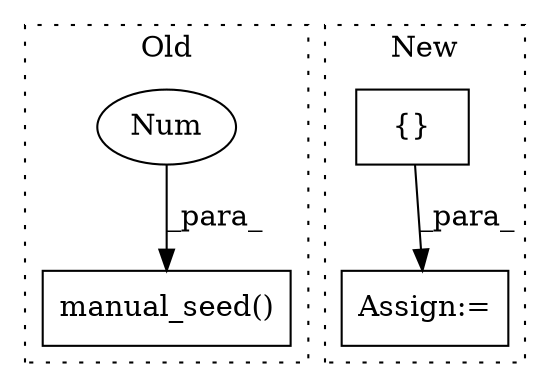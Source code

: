 digraph G {
subgraph cluster0 {
1 [label="manual_seed()" a="75" s="5039,5060" l="18,1" shape="box"];
4 [label="Num" a="76" s="5057" l="3" shape="ellipse"];
label = "Old";
style="dotted";
}
subgraph cluster1 {
2 [label="{}" a="59" s="3984,3995" l="1,0" shape="box"];
3 [label="Assign:=" a="68" s="4006" l="3" shape="box"];
label = "New";
style="dotted";
}
2 -> 3 [label="_para_"];
4 -> 1 [label="_para_"];
}